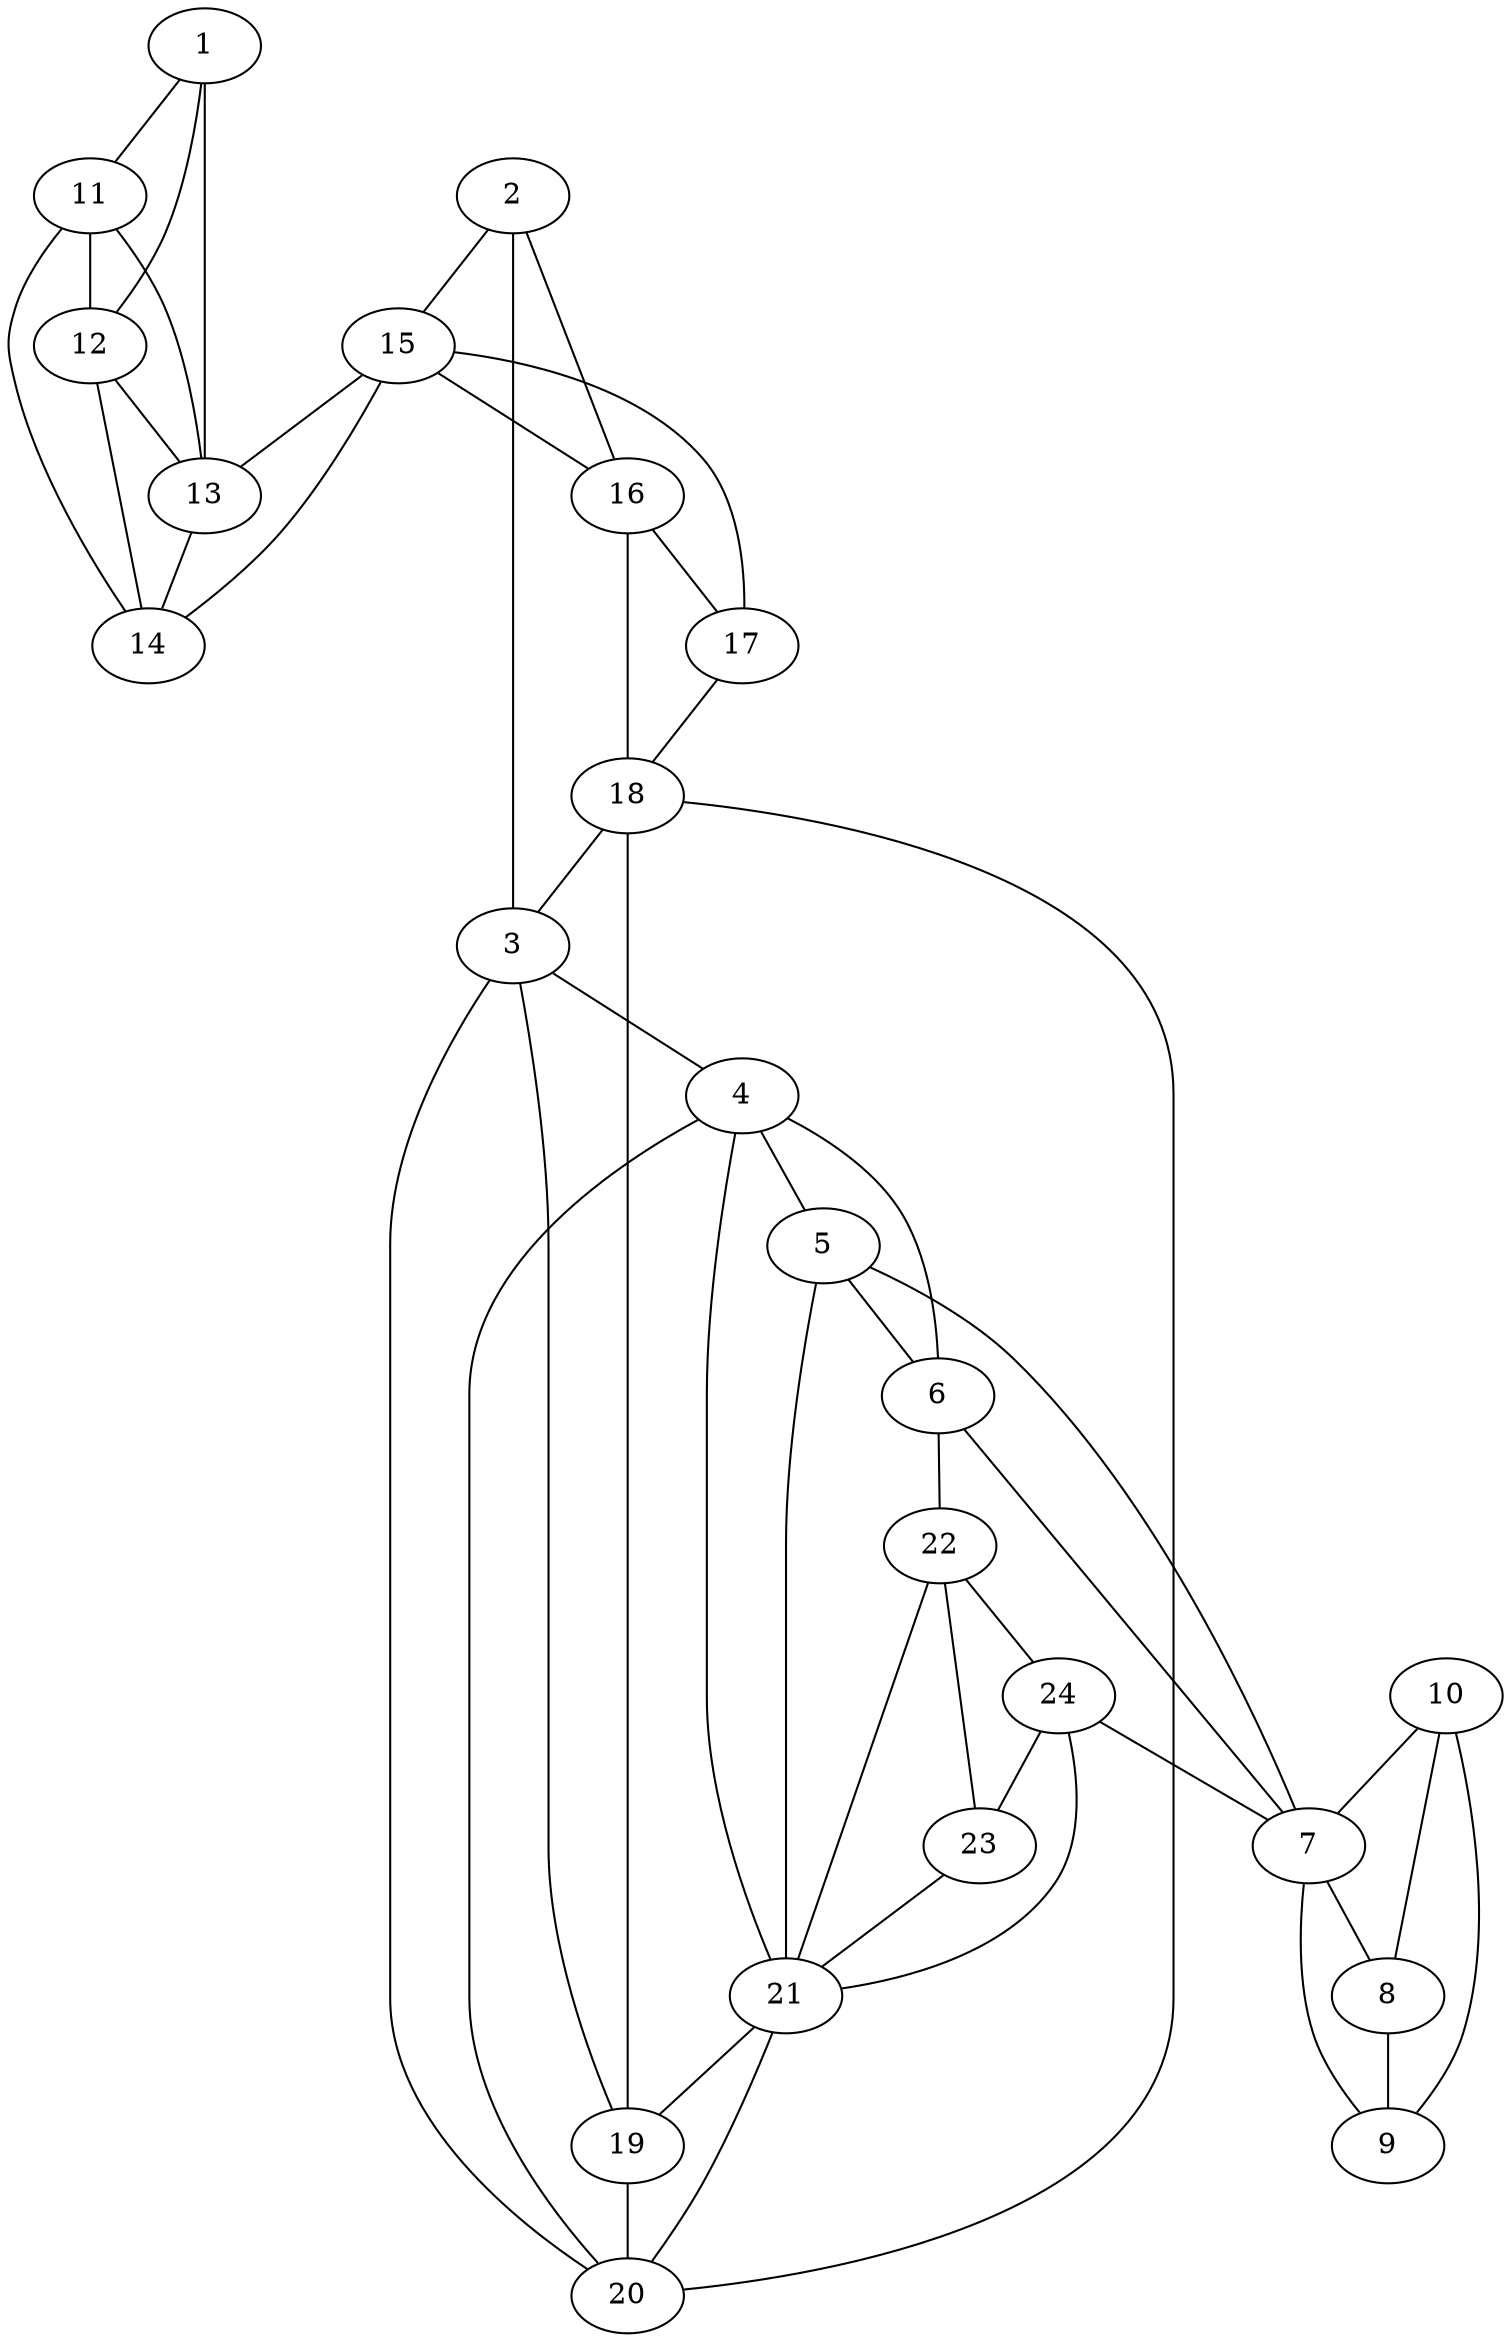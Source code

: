 graph pdb2lgs {
	1	 [aaLength=11,
		sequence=SAEHVLTMLNE,
		type=0];
	11	 [aaLength=7,
		sequence=KFVDLRF,
		type=1];
	1 -- 11	 [distance0="83.00791",
		frequency=1,
		type0=1];
	12	 [aaLength=7,
		sequence=KEQHVTI,
		type=1];
	1 -- 12	 [distance0="85.85053",
		frequency=1,
		type0=2];
	13	 [aaLength=4,
		sequence=GKMF,
		type=1];
	1 -- 13	 [distance0="93.37727",
		frequency=1,
		type0=3];
	2	 [aaLength=15,
		sequence=DPRSIAKRAEDYLRA,
		type=0];
	15	 [aaLength=9,
		sequence=STLIIRCDI,
		type=1];
	2 -- 15	 [distance0="104.5142",
		frequency=1,
		type0=3];
	3	 [aaLength=14,
		sequence=AQDIRSEMCLVMEQ,
		type=0];
	2 -- 3	 [distance0="91.84511",
		frequency=1,
		type0=1];
	16	 [aaLength=13,
		sequence=DTVLFGPEPEFFL,
		type=1];
	2 -- 16	 [distance0="104.3274",
		distance1="4.0",
		frequency=2,
		type0=2,
		type1=4];
	4	 [aaLength=23,
		sequence=TMTKKADEIQIYKYVVHNVAHRF,
		type=0];
	3 -- 4	 [distance0="40.82032",
		frequency=1,
		type0=1];
	19	 [aaLength=6,
		sequence=VVEAHH,
		type=1];
	3 -- 19	 [distance0="72.85814",
		distance1="3.0",
		frequency=2,
		type0=2,
		type1=4];
	20	 [aaLength=6,
		sequence=GQNEVA,
		type=1];
	3 -- 20	 [distance0="76.55266",
		frequency=1,
		type0=3];
	5	 [aaLength=22,
		sequence=SEQALYYIGGVIKHAKAINALA,
		type=0];
	4 -- 5	 [distance0="68.51236",
		frequency=1,
		type0=2];
	21	 [aaLength=9,
		sequence=GMHCHMSLA,
		type=1];
	4 -- 21	 [distance0="17.0",
		frequency=1,
		type0=4];
	4 -- 20	 [distance0="82.05446",
		frequency=1,
		type0=3];
	6	 [aaLength=5,
		sequence=NSYKR,
		type=0];
	5 -- 6	 [distance0="29.06661",
		distance1="4.0",
		frequency=2,
		type0=1,
		type1=4];
	7	 [aaLength=18,
		sequence=NPYLCFAALLMAGLDGIK,
		type=0];
	5 -- 7	 [distance0="75.23132",
		frequency=1,
		type0=3];
	6 -- 4	 [distance0="90.77459",
		frequency=1,
		type0=3];
	22	 [aaLength=5,
		sequence=VMLAY,
		type=1];
	6 -- 22	 [distance0="8.0",
		frequency=1,
		type0=4];
	6 -- 7	 [distance0="49.89651",
		frequency=1,
		type0=2];
	8	 [aaLength=17,
		sequence=SLEEALNALDLDREFLK,
		type=0];
	7 -- 8	 [distance0="47.47102",
		distance1="29.0",
		frequency=2,
		type0=1,
		type1=4];
	9	 [aaLength=21,
		sequence=TDEAIDAYIALRREEDDRVRM,
		type=0];
	7 -- 9	 [distance0="70.77219",
		frequency=1,
		type0=3];
	8 -- 9	 [distance0="25.57213",
		distance1="5.0",
		frequency=2,
		type0=1,
		type1=4];
	10	 [aaLength=8,
		sequence=HPVEFELY,
		type=0];
	10 -- 7	 [distance0="93.46821",
		frequency=1,
		type0=3];
	10 -- 8	 [distance0="49.6394",
		frequency=1,
		type0=2];
	10 -- 9	 [distance0="29.4248",
		frequency=1,
		type0=1];
	14	 [aaLength=5,
		sequence=DMVLM,
		type=1];
	11 -- 14	 [distance0="49.0",
		frequency=1,
		type0=3];
	11 -- 12	 [distance0="12.0",
		distance1="5.0",
		frequency=2,
		type0=1,
		type1=4];
	11 -- 13	 [distance0="31.0",
		frequency=1,
		type0=2];
	12 -- 14	 [distance0="37.0",
		frequency=1,
		type0=3];
	12 -- 13	 [distance0="19.0",
		distance1="12.0",
		frequency=2,
		type0=2,
		type1=4];
	13 -- 14	 [distance0="18.0",
		distance1="14.0",
		frequency=2,
		type0=1,
		type1=4];
	15 -- 14	 [distance0="19.0",
		frequency=1,
		type0=1];
	15 -- 13	 [distance0="37.0",
		frequency=1,
		type0=2];
	15 -- 16	 [distance0="39.0",
		frequency=1,
		type0=3];
	18	 [aaLength=7,
		sequence=SGSHVAI,
		type=1];
	16 -- 18	 [distance0="23.0",
		frequency=1,
		type0=2];
	17	 [aaLength=9,
		sequence=DDIRFGASI,
		type=1];
	16 -- 17	 [distance0="14.0",
		distance1="1.0",
		frequency=2,
		type0=1,
		type1=4];
	17 -- 15	 [distance0="53.0",
		frequency=1,
		type0=3];
	17 -- 18	 [distance0="9.0",
		distance1="0.0",
		frequency=2,
		type0=1,
		type1=5];
	18 -- 3	 [distance0="36.0",
		frequency=1,
		type0=4];
	19 -- 18	 [distance0="60.0",
		frequency=1,
		type0=2];
	19 -- 20	 [distance0="12.0",
		distance1="6.0",
		frequency=2,
		type0=1,
		type1=4];
	20 -- 18	 [distance0="72.0",
		frequency=1,
		type0=3];
	21 -- 5	 [distance0="15.0",
		frequency=1,
		type0=4];
	21 -- 22	 [distance0="63.0",
		frequency=1,
		type0=3];
	21 -- 19	 [distance0="62.0",
		frequency=1,
		type0=2];
	21 -- 20	 [distance0="50.0",
		frequency=1,
		type0=1];
	23	 [aaLength=5,
		sequence=SASIR,
		type=1];
	22 -- 23	 [distance0="10.0",
		distance1="5.0",
		frequency=2,
		type0=1,
		type1=4];
	24	 [aaLength=4,
		sequence=RIEV,
		type=1];
	22 -- 24	 [distance0="25.0",
		frequency=1,
		type0=2];
	23 -- 21	 [distance0="73.0",
		frequency=1,
		type0=3];
	24 -- 23	 [distance0="15.0",
		frequency=1,
		type0=1];
	24 -- 7	 [distance0="7.0",
		frequency=1,
		type0=4];
	24 -- 21	 [distance0="88.0",
		frequency=1,
		type0=3];
}
